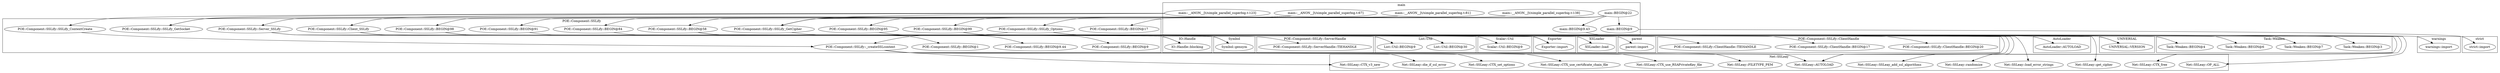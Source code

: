 digraph {
graph [overlap=false]
subgraph cluster_parent {
	label="parent";
	"parent::import";
}
subgraph cluster_UNIVERSAL {
	label="UNIVERSAL";
	"UNIVERSAL::VERSION";
}
subgraph cluster_List_Util {
	label="List::Util";
	"List::Util::BEGIN@30";
	"List::Util::BEGIN@9";
}
subgraph cluster_main {
	label="main";
	"main::BEGIN@9.43";
	"main::__ANON__[t/simple_parallel_superbig.t:123]";
	"main::BEGIN@9";
	"main::__ANON__[t/simple_parallel_superbig.t:138]";
	"main::__ANON__[t/simple_parallel_superbig.t:67]";
	"main::__ANON__[t/simple_parallel_superbig.t:81]";
	"main::BEGIN@22";
}
subgraph cluster_Task_Weaken {
	label="Task::Weaken";
	"Task::Weaken::BEGIN@3";
	"Task::Weaken::BEGIN@7";
	"Task::Weaken::BEGIN@6";
	"Task::Weaken::BEGIN@4";
}
subgraph cluster_warnings {
	label="warnings";
	"warnings::import";
}
subgraph cluster_Scalar_Util {
	label="Scalar::Util";
	"Scalar::Util::BEGIN@9";
}
subgraph cluster_POE_Component_SSLify_ClientHandle {
	label="POE::Component::SSLify::ClientHandle";
	"POE::Component::SSLify::ClientHandle::BEGIN@20";
	"POE::Component::SSLify::ClientHandle::BEGIN@17";
	"POE::Component::SSLify::ClientHandle::TIEHANDLE";
}
subgraph cluster_IO_Handle {
	label="IO::Handle";
	"IO::Handle::blocking";
}
subgraph cluster_Symbol {
	label="Symbol";
	"Symbol::gensym";
}
subgraph cluster_Exporter {
	label="Exporter";
	"Exporter::import";
}
subgraph cluster_XSLoader {
	label="XSLoader";
	"XSLoader::load";
}
subgraph cluster_Net_SSLeay {
	label="Net::SSLeay";
	"Net::SSLeay::AUTOLOAD";
	"Net::SSLeay::CTX_set_options";
	"Net::SSLeay::die_if_ssl_error";
	"Net::SSLeay::SSLeay_add_ssl_algorithms";
	"Net::SSLeay::FILETYPE_PEM";
	"Net::SSLeay::CTX_free";
	"Net::SSLeay::get_cipher";
	"Net::SSLeay::randomize";
	"Net::SSLeay::CTX_use_RSAPrivateKey_file";
	"Net::SSLeay::CTX_use_certificate_chain_file";
	"Net::SSLeay::CTX_v3_new";
	"Net::SSLeay::OP_ALL";
	"Net::SSLeay::load_error_strings";
}
subgraph cluster_POE_Component_SSLify_ServerHandle {
	label="POE::Component::SSLify::ServerHandle";
	"POE::Component::SSLify::ServerHandle::TIEHANDLE";
}
subgraph cluster_AutoLoader {
	label="AutoLoader";
	"AutoLoader::AUTOLOAD";
}
subgraph cluster_strict {
	label="strict";
	"strict::import";
}
subgraph cluster_POE_Component_SSLify {
	label="POE::Component::SSLify";
	"POE::Component::SSLify::Server_SSLify";
	"POE::Component::SSLify::BEGIN@9";
	"POE::Component::SSLify::BEGIN@98";
	"POE::Component::SSLify::BEGIN@84";
	"POE::Component::SSLify::SSLify_GetSocket";
	"POE::Component::SSLify::BEGIN@58";
	"POE::Component::SSLify::Client_SSLify";
	"POE::Component::SSLify::SSLify_GetCipher";
	"POE::Component::SSLify::BEGIN@91";
	"POE::Component::SSLify::_createSSLcontext";
	"POE::Component::SSLify::BEGIN@99";
	"POE::Component::SSLify::SSLify_ContextCreate";
	"POE::Component::SSLify::BEGIN@17";
	"POE::Component::SSLify::BEGIN@95";
	"POE::Component::SSLify::SSLify_Options";
	"POE::Component::SSLify::BEGIN@1";
	"POE::Component::SSLify::BEGIN@9.44";
}
"POE::Component::SSLify::BEGIN@58" -> "AutoLoader::AUTOLOAD";
"POE::Component::SSLify::Server_SSLify" -> "POE::Component::SSLify::ServerHandle::TIEHANDLE";
"main::BEGIN@22" -> "main::BEGIN@9.43";
"main::BEGIN@22" -> "POE::Component::SSLify::BEGIN@98";
"main::__ANON__[t/simple_parallel_superbig.t:123]" -> "POE::Component::SSLify::SSLify_GetSocket";
"main::__ANON__[t/simple_parallel_superbig.t:67]" -> "POE::Component::SSLify::SSLify_GetSocket";
"POE::Component::SSLify::BEGIN@58" -> "POE::Component::SSLify::BEGIN@1";
"main::__ANON__[t/simple_parallel_superbig.t:67]" -> "POE::Component::SSLify::SSLify_Options";
"POE::Component::SSLify::Server_SSLify" -> "Symbol::gensym";
"POE::Component::SSLify::Client_SSLify" -> "Symbol::gensym";
"main::__ANON__[t/simple_parallel_superbig.t:123]" -> "POE::Component::SSLify::SSLify_ContextCreate";
"POE::Component::SSLify::BEGIN@58" -> "Net::SSLeay::load_error_strings";
"POE::Component::SSLify::BEGIN@99" -> "Task::Weaken::BEGIN@3";
"main::BEGIN@9" -> "strict::import";
"POE::Component::SSLify::BEGIN@58" -> "POE::Component::SSLify::BEGIN@9";
"POE::Component::SSLify::BEGIN@99" -> "UNIVERSAL::VERSION";
"POE::Component::SSLify::BEGIN@95" -> "UNIVERSAL::VERSION";
"POE::Component::SSLify::SSLify_Options" -> "Net::SSLeay::OP_ALL";
"POE::Component::SSLify::_createSSLcontext" -> "Net::SSLeay::CTX_use_RSAPrivateKey_file";
"POE::Component::SSLify::SSLify_ContextCreate" -> "POE::Component::SSLify::_createSSLcontext";
"POE::Component::SSLify::SSLify_Options" -> "POE::Component::SSLify::_createSSLcontext";
"POE::Component::SSLify::_createSSLcontext" -> "Net::SSLeay::FILETYPE_PEM";
"main::__ANON__[t/simple_parallel_superbig.t:123]" -> "POE::Component::SSLify::Client_SSLify";
"main::BEGIN@22" -> "POE::Component::SSLify::BEGIN@58";
"POE::Component::SSLify::_createSSLcontext" -> "Net::SSLeay::CTX_v3_new";
"POE::Component::SSLify::BEGIN@84" -> "parent::import";
"POE::Component::SSLify::SSLify_GetCipher" -> "Net::SSLeay::get_cipher";
"POE::Component::SSLify::BEGIN@58" -> "POE::Component::SSLify::BEGIN@9.44";
"POE::Component::SSLify::Client_SSLify" -> "POE::Component::SSLify::ClientHandle::TIEHANDLE";
"main::BEGIN@9.43" -> "warnings::import";
"POE::Component::SSLify::_createSSLcontext" -> "Net::SSLeay::CTX_use_certificate_chain_file";
"POE::Component::SSLify::BEGIN@58" -> "Net::SSLeay::randomize";
"main::BEGIN@22" -> "POE::Component::SSLify::BEGIN@84";
"POE::Component::SSLify::BEGIN@98" -> "XSLoader::load";
"main::BEGIN@22" -> "main::BEGIN@9";
"main::BEGIN@22" -> "POE::Component::SSLify::BEGIN@95";
"POE::Component::SSLify::_createSSLcontext" -> "Net::SSLeay::die_if_ssl_error";
"main::BEGIN@22" -> "POE::Component::SSLify::BEGIN@17";
"POE::Component::SSLify::BEGIN@58" -> "Net::SSLeay::AUTOLOAD";
"POE::Component::SSLify::_createSSLcontext" -> "Net::SSLeay::AUTOLOAD";
"POE::Component::SSLify::SSLify_Options" -> "Net::SSLeay::AUTOLOAD";
"POE::Component::SSLify::BEGIN@58" -> "POE::Component::SSLify::ClientHandle::BEGIN@17";
"POE::Component::SSLify::BEGIN@58" -> "POE::Component::SSLify::ClientHandle::BEGIN@20";
"POE::Component::SSLify::BEGIN@98" -> "List::Util::BEGIN@30";
"POE::Component::SSLify::BEGIN@58" -> "Net::SSLeay::SSLeay_add_ssl_algorithms";
"POE::Component::SSLify::BEGIN@91" -> "Exporter::import";
"POE::Component::SSLify::BEGIN@98" -> "Exporter::import";
"POE::Component::SSLify::BEGIN@95" -> "Exporter::import";
"main::BEGIN@22" -> "POE::Component::SSLify::BEGIN@91";
"POE::Component::SSLify::BEGIN@98" -> "Scalar::Util::BEGIN@9";
"POE::Component::SSLify::SSLify_Options" -> "Net::SSLeay::CTX_free";
"POE::Component::SSLify::BEGIN@99" -> "Task::Weaken::BEGIN@6";
"POE::Component::SSLify::BEGIN@99" -> "Task::Weaken::BEGIN@4";
"POE::Component::SSLify::BEGIN@98" -> "List::Util::BEGIN@9";
"POE::Component::SSLify::BEGIN@99" -> "Task::Weaken::BEGIN@7";
"main::__ANON__[t/simple_parallel_superbig.t:67]" -> "POE::Component::SSLify::Server_SSLify";
"POE::Component::SSLify::Client_SSLify" -> "IO::Handle::blocking";
"POE::Component::SSLify::Server_SSLify" -> "IO::Handle::blocking";
"POE::Component::SSLify::_createSSLcontext" -> "Net::SSLeay::CTX_set_options";
"main::__ANON__[t/simple_parallel_superbig.t:123]" -> "POE::Component::SSLify::SSLify_GetCipher";
"main::__ANON__[t/simple_parallel_superbig.t:138]" -> "POE::Component::SSLify::SSLify_GetCipher";
"main::__ANON__[t/simple_parallel_superbig.t:67]" -> "POE::Component::SSLify::SSLify_GetCipher";
"main::__ANON__[t/simple_parallel_superbig.t:81]" -> "POE::Component::SSLify::SSLify_GetCipher";
"main::BEGIN@22" -> "POE::Component::SSLify::BEGIN@99";
}
